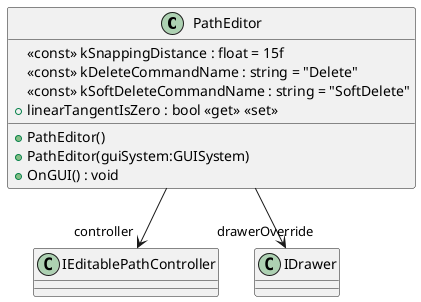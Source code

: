 @startuml
class PathEditor {
    <<const>> kSnappingDistance : float = 15f
    <<const>> kDeleteCommandName : string = "Delete"
    <<const>> kSoftDeleteCommandName : string = "SoftDelete"
    + linearTangentIsZero : bool <<get>> <<set>>
    + PathEditor()
    + PathEditor(guiSystem:GUISystem)
    + OnGUI() : void
}
PathEditor --> "controller" IEditablePathController
PathEditor --> "drawerOverride" IDrawer
@enduml
